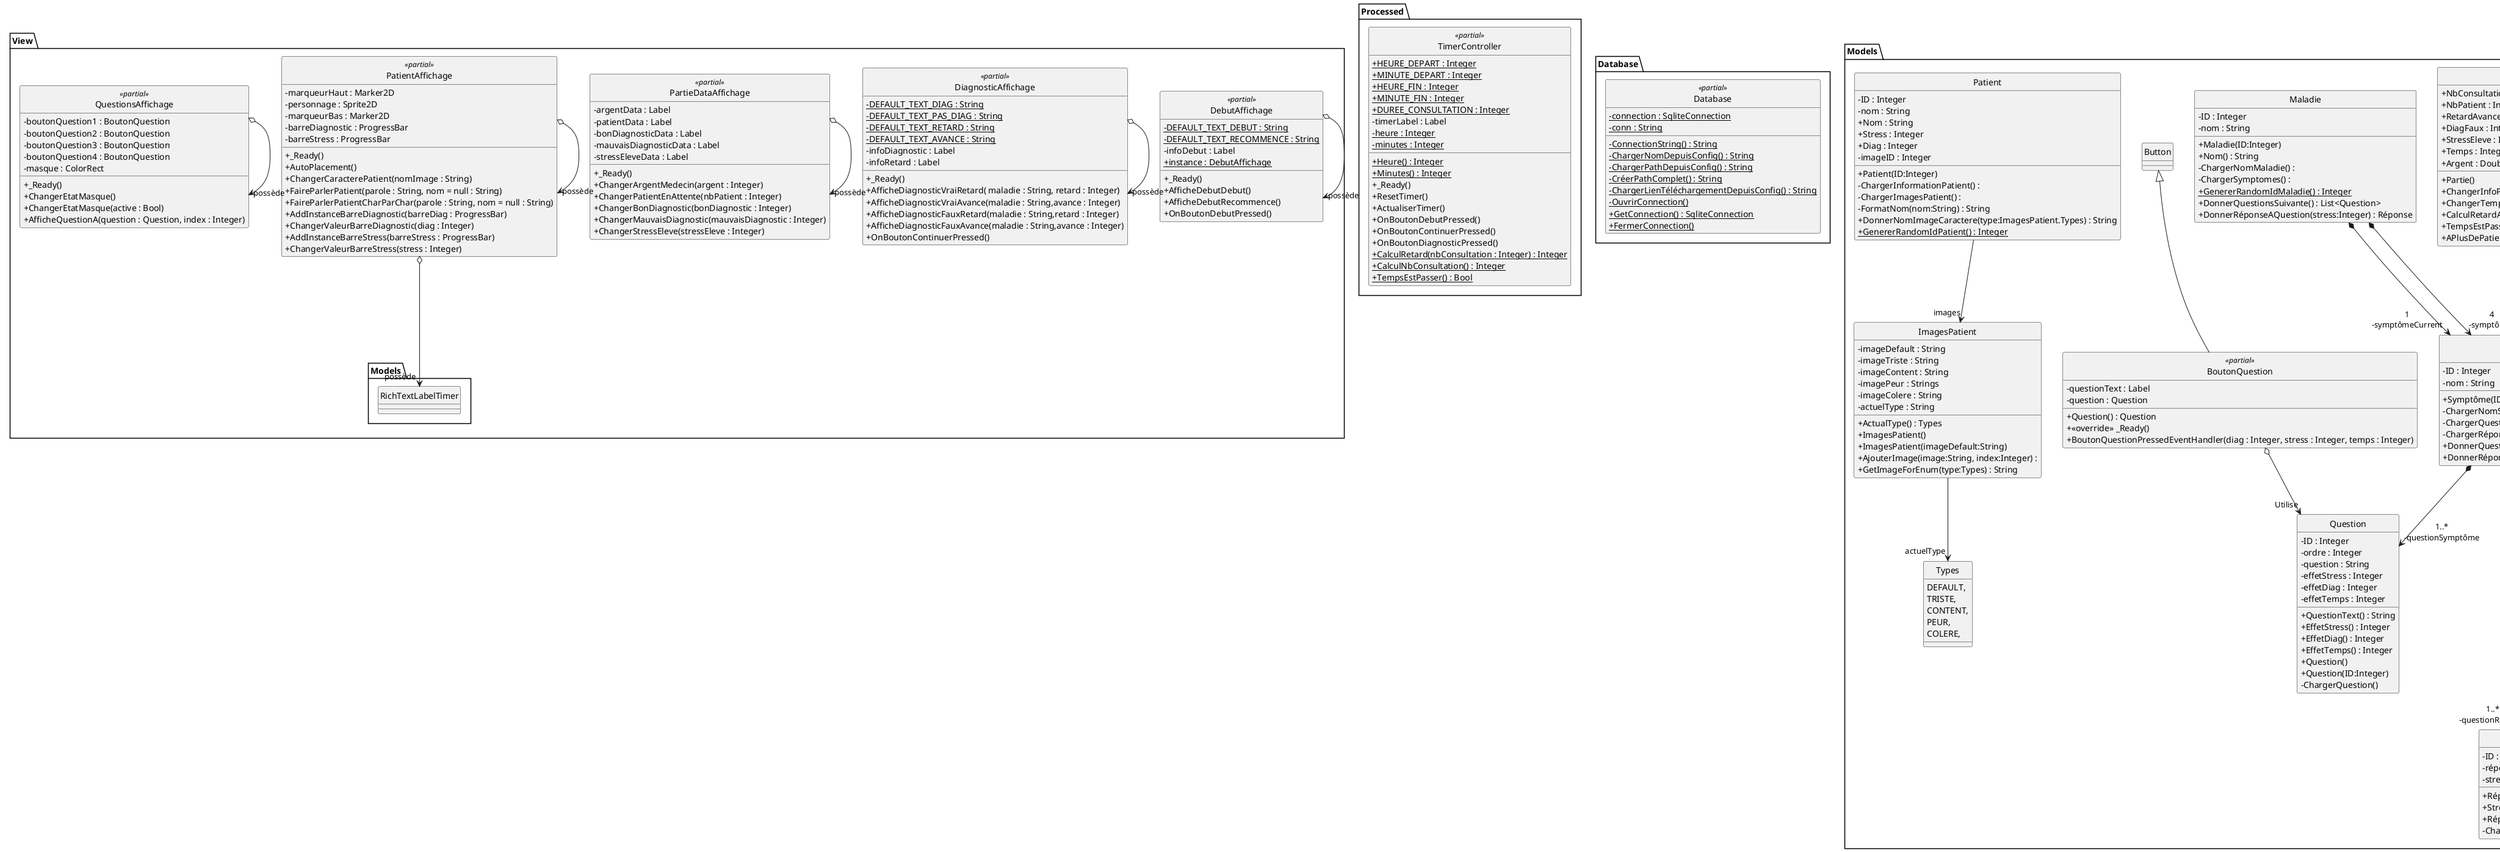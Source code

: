 ```
@startuml

skinparam style strictuml
skinparam classAttributeIconSize 0
package View
{
    class DebutAffichage <<partial>>
    {
        -{static}DEFAULT_TEXT_DEBUT : String
        -{static}DEFAULT_TEXT_RECOMMENCE : String
        -infoDebut : Label
        +{static}instance : DebutAffichage
        +_Ready()
        +AfficheDebutDebut()
        +AfficheDebutRecommence()
        +OnBoutonDebutPressed()
    }
    DebutAffichage o--> "possède" DebutAffichage
    class DiagnosticAffichage <<partial>>
    {
            -{static}DEFAULT_TEXT_DIAG : String
            -{static}DEFAULT_TEXT_PAS_DIAG : String
            -{static}DEFAULT_TEXT_RETARD : String
            -{static}DEFAULT_TEXT_AVANCE : String
            -infoDiagnostic : Label
            -infoRetard : Label
            +_Ready()
            +AfficheDiagnosticVraiRetard( maladie : String, retard : Integer)
            +AfficheDiagnosticVraiAvance(maladie : String,avance : Integer)
            +AfficheDiagnosticFauxRetard(maladie : String,retard : Integer)
            +AfficheDiagnosticFauxAvance(maladie : String,avance : Integer)
            +OnBoutonContinuerPressed()
    }
    DiagnosticAffichage o--> "possède" DiagnosticAffichage
    class PartieDataAffichage <<partial>>
    {
        -argentData : Label
        -patientData : Label
        -bonDiagnosticData : Label
        -mauvaisDiagnosticData : Label
        -stressEleveData : Label
        +_Ready()
        +ChangerArgentMedecin(argent : Integer)
        +ChangerPatientEnAttente(nbPatient : Integer)
        +ChangerBonDiagnostic(bonDiagnostic : Integer)
        +ChangerMauvaisDiagnostic(mauvaisDiagnostic : Integer)
        +ChangerStressEleve(stressEleve : Integer)
    }
    PartieDataAffichage o--> "possède" PartieDataAffichage
    class PatientAffichage <<partial>>
    {
        -marqueurHaut : Marker2D
        -personnage : Sprite2D
        -marqueurBas : Marker2D
        -barreDiagnostic : ProgressBar
        -barreStress : ProgressBar
        +_Ready()
        +AutoPlacement()
        +ChangerCaracterePatient(nomImage : String)
        +FaireParlerPatient(parole : String, nom = null : String)
        +FaireParlerPatientCharParChar(parole : String, nom = null : String)
        +AddInstanceBarreDiagnostic(barreDiag : ProgressBar)
        +ChangerValeurBarreDiagnostic(diag : Integer)
        +AddInstanceBarreStress(barreStress : ProgressBar)
        +ChangerValeurBarreStress(stress : Integer)
    }
    PatientAffichage o--> "possède" PatientAffichage
    View.PatientAffichage o--> "possède" Models.RichTextLabelTimer

    class QuestionsAffichage <<partial>>
    {
        -boutonQuestion1 : BoutonQuestion
        -boutonQuestion2 : BoutonQuestion
        -boutonQuestion3 : BoutonQuestion
        -boutonQuestion4 : BoutonQuestion
        -masque : ColorRect
        +_Ready()
        +ChangerEtatMasque()
        +ChangerEtatMasque(active : Bool)
        +AfficheQuestionA(question : Question, index : Integer)

    }
        QuestionsAffichage o--> "possède" QuestionsAffichage
}
package Processed
{
    class TimerController <<partial>>
    {
        +{static}HEURE_DEPART : Integer
        +{static}MINUTE_DEPART : Integer
        +{static}HEURE_FIN : Integer
        +{static}MINUTE_FIN : Integer
        +{static}DUREE_CONSULTATION : Integer
        -timerLabel : Label
        -{static}heure : Integer
        +{static}Heure() : Integer
        -{static}minutes : Integer
        +{static}Minutes() : Integer
        +_Ready()
        +ResetTimer()
        +ActualiserTimer()
        +OnBoutonDebutPressed()
        +OnBoutonContinuerPressed()
        +OnBoutonDiagnosticPressed()
        +{static}CalculRetard(nbConsultation : Integer) : Integer
        +{static}CalculNbConsultation() : Integer
        +{static}TempsEstPasser() : Bool
    }
}
package Database
{
    class Database <<partial>>
    {
        -{static}connection : SqliteConnection
        -{static}conn : String
        -{static}ConnectionString() : String
        -{static}ChargerNomDepuisConfig() : String
        -{static}ChargerPathDepuisConfig() : String
        -{static}CréerPathComplet() : String
        -{static}ChargerLienTéléchargementDepuisConfig() : String
        -{static}OuvrirConnection()
        +{static}GetConnection() : SqliteConnection
        +{static}FermerConnection()

    }
}
package Models
{
    class RichTextLabelTimer <<partial>>
    {
        
        - {static}charSpeed : Double
        + CharParCharFinEventHandler()
        + {static}CharSpeed() : Double
        - richTextLabelabel : RichTextLabel
        - text : String
        - index : Integer
        + _Ready()
        + EcrireSimple(text : string)
        + EcrireCharParChar(text : string )
        + AfficherChar()
    }
class ImagesPatient {

    - imageDefault : String
    - imageTriste : String
    - imageContent : String
    - imagePeur : Strings
    - imageColere : String
    - actuelType : String
    + ActualType() : Types
    + ImagesPatient()
    + ImagesPatient(imageDefault:String)
    + AjouterImage(image:String, index:Integer) :
    + GetImageForEnum(type:Types) : String
}
enum Types {
    DEFAULT,
    TRISTE,
    CONTENT,
    PEUR,
    COLERE,
}
ImagesPatient --> "actuelType" Types
class Partie {
    + NbConsultation : Integer
    + NbPatient : Integer
    + RetardAvance : Integer
    + DiagFaux : Integer
    + StressEleve : Integer
    + Temps : Integer
    + Argent : Double
    + Partie()
    + ChangerInfoPartie(partieDataAffichage:PartieDataAffichage)
    + ChangerTemps(partieDataAffichage:PartieDataAffichage)
    + CalculRetardAvance()
    + TempsEstPassee() : Boolean
    + APlusDePatient() : Boolean
}
class Maladie {
    - ID : Integer
    - nom : String
    + Maladie(ID:Integer)
    + Nom() : String
    - ChargerNomMaladie() :
    - ChargerSymptomes() :
    + {static} GenererRandomIdMaladie() : Integer
    + DonnerQuestionsSuivante() : List<Question>
    + DonnerRéponseAQuestion(stress:Integer) : Réponse
}
Maladie *--> "1\n-symptômeCurrent" Symptôme
Maladie *--> "4\n-symptômes" Symptôme
class Réponse {
    - ID : Integer
    - réponse : String
    + RéponseText() : String
    - stress : Integer
    + Stress() : Integer
    + Réponse(ID:Integer)
    - ChargerRéponse() :
}
class Symptôme <<partial>> {
    - ID : Integer
    - nom : String
    + Symptôme(ID:Integer)
    - ChargerNomSymptome() :
    - ChargerQuestions() :
    - ChargerRéponses() :
    + DonnerQuestions() : List<Question>
    + DonnerRéponse(stress:Integer) : Réponse
}
Symptôme *--> "1..*\n-questionSymptôme" Question
Symptôme *---> "1..*\n-questionRéponse" Réponse

class BoutonQuestion <<partial>> extends Button{
    -questionText : Label
    -question : Question
    +Question() : Question
    + <<override>> _Ready()
    +BoutonQuestionPressedEventHandler(diag : Integer, stress : Integer, temps : Integer)

}

BoutonQuestion o--> "Utilise" Question
class Question {
    - ID : Integer
    - ordre : Integer
    - question : String
    + QuestionText() : String
    - effetStress : Integer
    + EffetStress() : Integer
    - effetDiag : Integer
    + EffetDiag() : Integer
    - effetTemps : Integer
    + EffetTemps() : Integer
    + Question()
    + Question(ID:Integer)
    - ChargerQuestion()
}
class Patient {
    - ID : Integer
    - nom : String
    + Nom : String
    + Stress : Integer
    + Diag : Integer
    - imageID : Integer
    + Patient(ID:Integer)
    - ChargerInformationPatient() :
    - ChargerImagesPatient() :
    - FormatNom(nom:String) : String
    + DonnerNomImageCaractere(type:ImagesPatient.Types) : String
    + {static} GenererRandomIdPatient() : Integer
}
Patient --> "images" ImagesPatient


}
@enduml
```